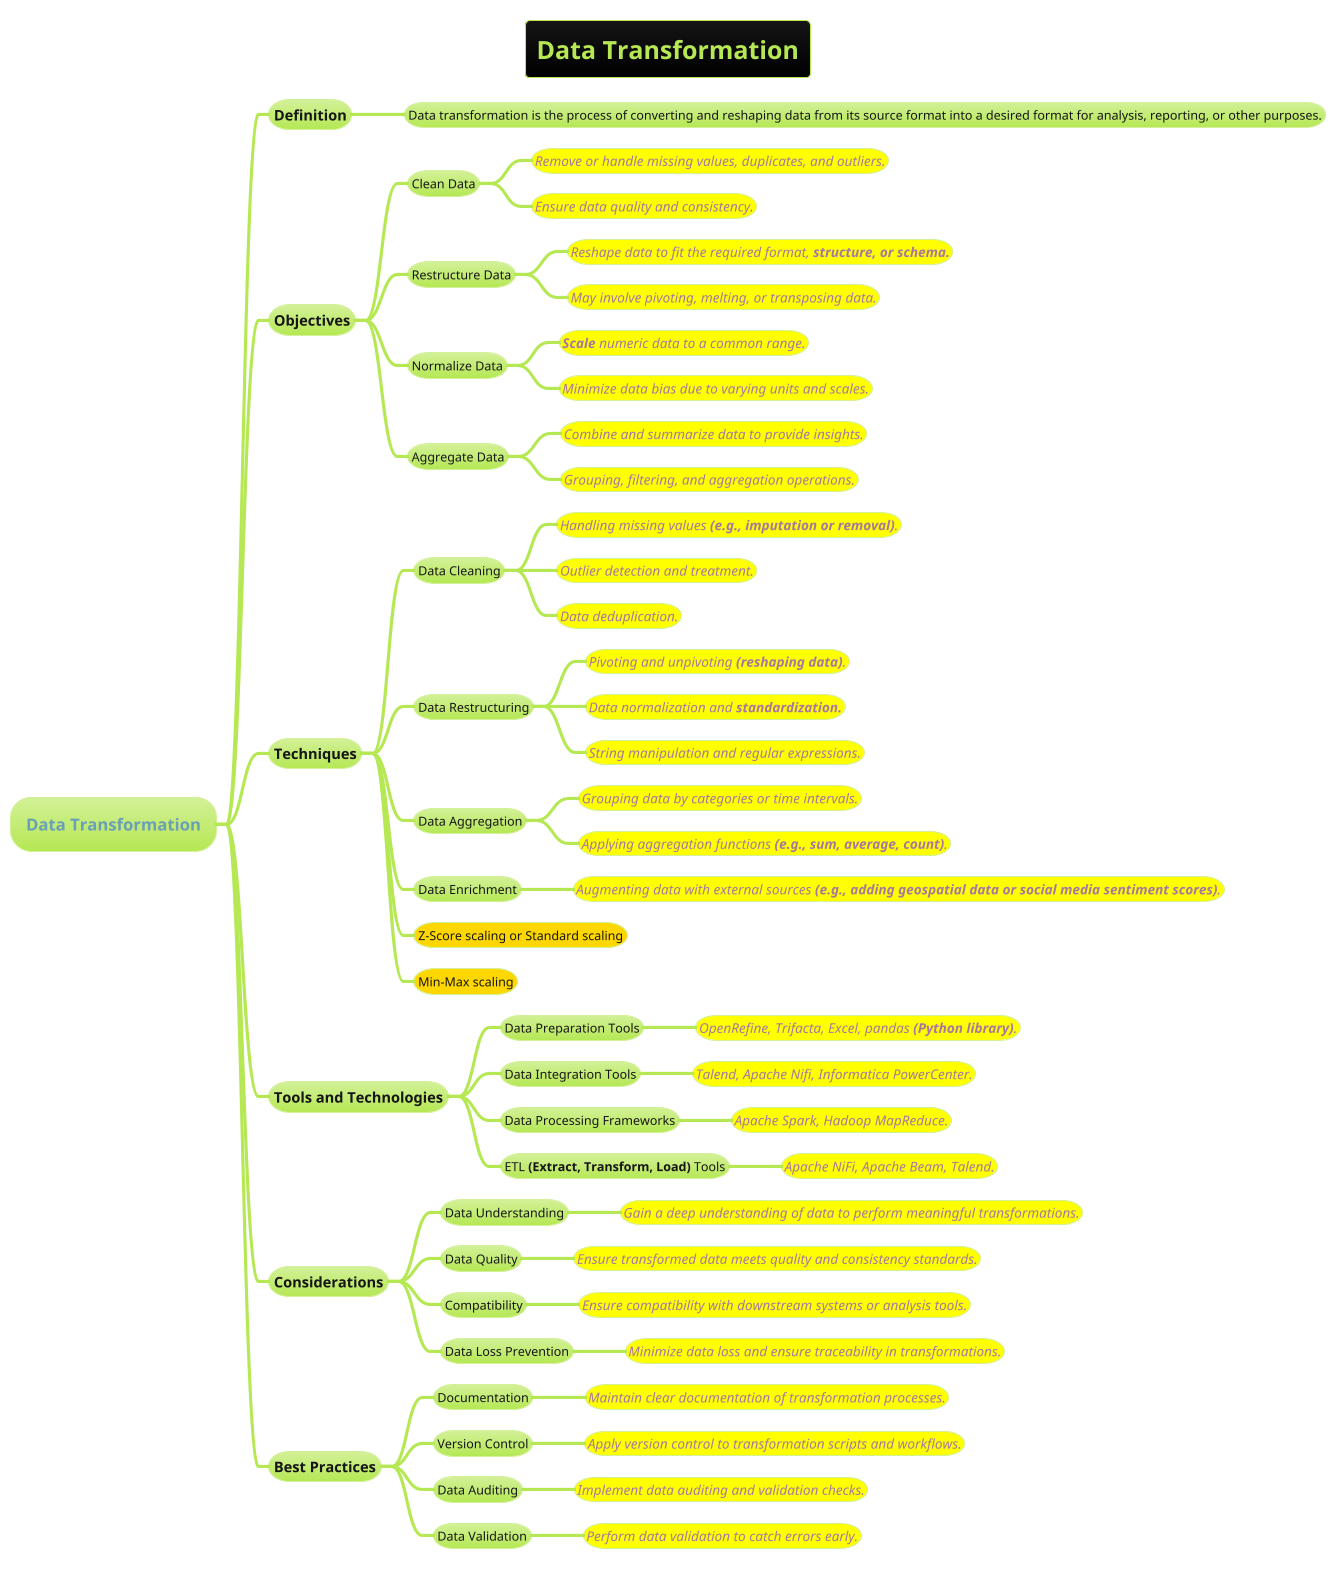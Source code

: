 @startmindmap
title =Data Transformation
!theme hacker

* Data Transformation
** Definition
*** Data transformation is the process of converting and reshaping data from its source format into a desired format for analysis, reporting, or other purposes.

** Objectives
*** Clean Data
****[#yellow] ====<size:13>Remove or handle missing values, duplicates, and outliers.
****[#yellow] ====<size:13>Ensure data quality and consistency.

*** Restructure Data
****[#yellow] ====<size:13>Reshape data to fit the required format, **structure, or schema.**
****[#yellow] ====<size:13>May involve pivoting, melting, or transposing data.

*** Normalize Data
****[#yellow] ====<size:13>**Scale** numeric data to a common range.
****[#yellow] ====<size:13>Minimize data bias due to varying units and scales.

*** Aggregate Data
****[#yellow] ====<size:13>Combine and summarize data to provide insights.
****[#yellow] ====<size:13>Grouping, filtering, and aggregation operations.

** Techniques
*** Data Cleaning
****[#yellow] ====<size:13>Handling missing values **(e.g., imputation or removal)**.
****[#yellow] ====<size:13>Outlier detection and treatment.
****[#yellow] ====<size:13>Data deduplication.

*** Data Restructuring
****[#yellow] ====<size:13>Pivoting and unpivoting **(reshaping data)**.
****[#yellow] ====<size:13>Data normalization and **standardization.**
****[#yellow] ====<size:13>String manipulation and regular expressions.

*** Data Aggregation
****[#yellow] ====<size:13>Grouping data by categories or time intervals.
****[#yellow] ====<size:13>Applying aggregation functions **(e.g., sum, average, count)**.

*** Data Enrichment
****[#yellow] ====<size:13>Augmenting data with external sources **(e.g., adding geospatial data or social media sentiment scores)**.
***[#gold] Z-Score scaling or Standard scaling
***[#gold] Min-Max scaling

** Tools and Technologies
*** Data Preparation Tools
****[#yellow] ====<size:13>OpenRefine, Trifacta, Excel, pandas **(Python library)**.

*** Data Integration Tools
****[#yellow] ====<size:13>Talend, Apache Nifi, Informatica PowerCenter.

*** Data Processing Frameworks
****[#yellow] ====<size:13>Apache Spark, Hadoop MapReduce.

*** ETL **(Extract, Transform, Load)** Tools
****[#yellow] ====<size:13>Apache NiFi, Apache Beam, Talend.

** Considerations
*** Data Understanding
****[#yellow] ====<size:13>Gain a deep understanding of data to perform meaningful transformations.

*** Data Quality
****[#yellow] ====<size:13>Ensure transformed data meets quality and consistency standards.

*** Compatibility
****[#yellow] ====<size:13>Ensure compatibility with downstream systems or analysis tools.

*** Data Loss Prevention
****[#yellow] ====<size:13>Minimize data loss and ensure traceability in transformations.

** Best Practices
*** Documentation
****[#yellow] ====<size:13>Maintain clear documentation of transformation processes.

*** Version Control
****[#yellow] ====<size:13>Apply version control to transformation scripts and workflows.

*** Data Auditing
****[#yellow] ====<size:13>Implement data auditing and validation checks.

*** Data Validation
****[#yellow] ====<size:13>Perform data validation to catch errors early.

@endmindmap
